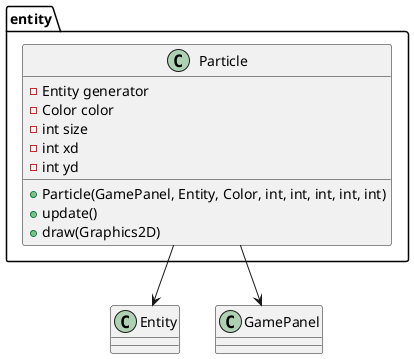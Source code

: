 @startuml Particle

package entity {
    class Particle {
    - Entity generator
    - Color color
    - int size
    - int xd
    - int yd

    + Particle(GamePanel, Entity, Color, int, int, int, int, int)
    + update()
    + draw(Graphics2D)
    }
}

Particle --> Entity
Particle --> GamePanel

@enduml
